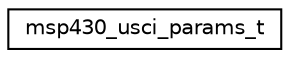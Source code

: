 digraph "Graphical Class Hierarchy"
{
 // LATEX_PDF_SIZE
  edge [fontname="Helvetica",fontsize="10",labelfontname="Helvetica",labelfontsize="10"];
  node [fontname="Helvetica",fontsize="10",shape=record];
  rankdir="LR";
  Node0 [label="msp430_usci_params_t",height=0.2,width=0.4,color="black", fillcolor="white", style="filled",URL="$structmsp430__usci__params__t.html",tooltip="MSP430 F2xx/G2xx USCI configuration."];
}
